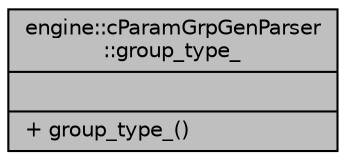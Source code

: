 digraph G
{
  edge [fontname="Helvetica",fontsize="10",labelfontname="Helvetica",labelfontsize="10"];
  node [fontname="Helvetica",fontsize="10",shape=record];
  Node1 [label="{engine::cParamGrpGenParser\l::group_type_\n||+ group_type_()\l}",height=0.2,width=0.4,color="black", fillcolor="grey75", style="filled" fontcolor="black"];
}
